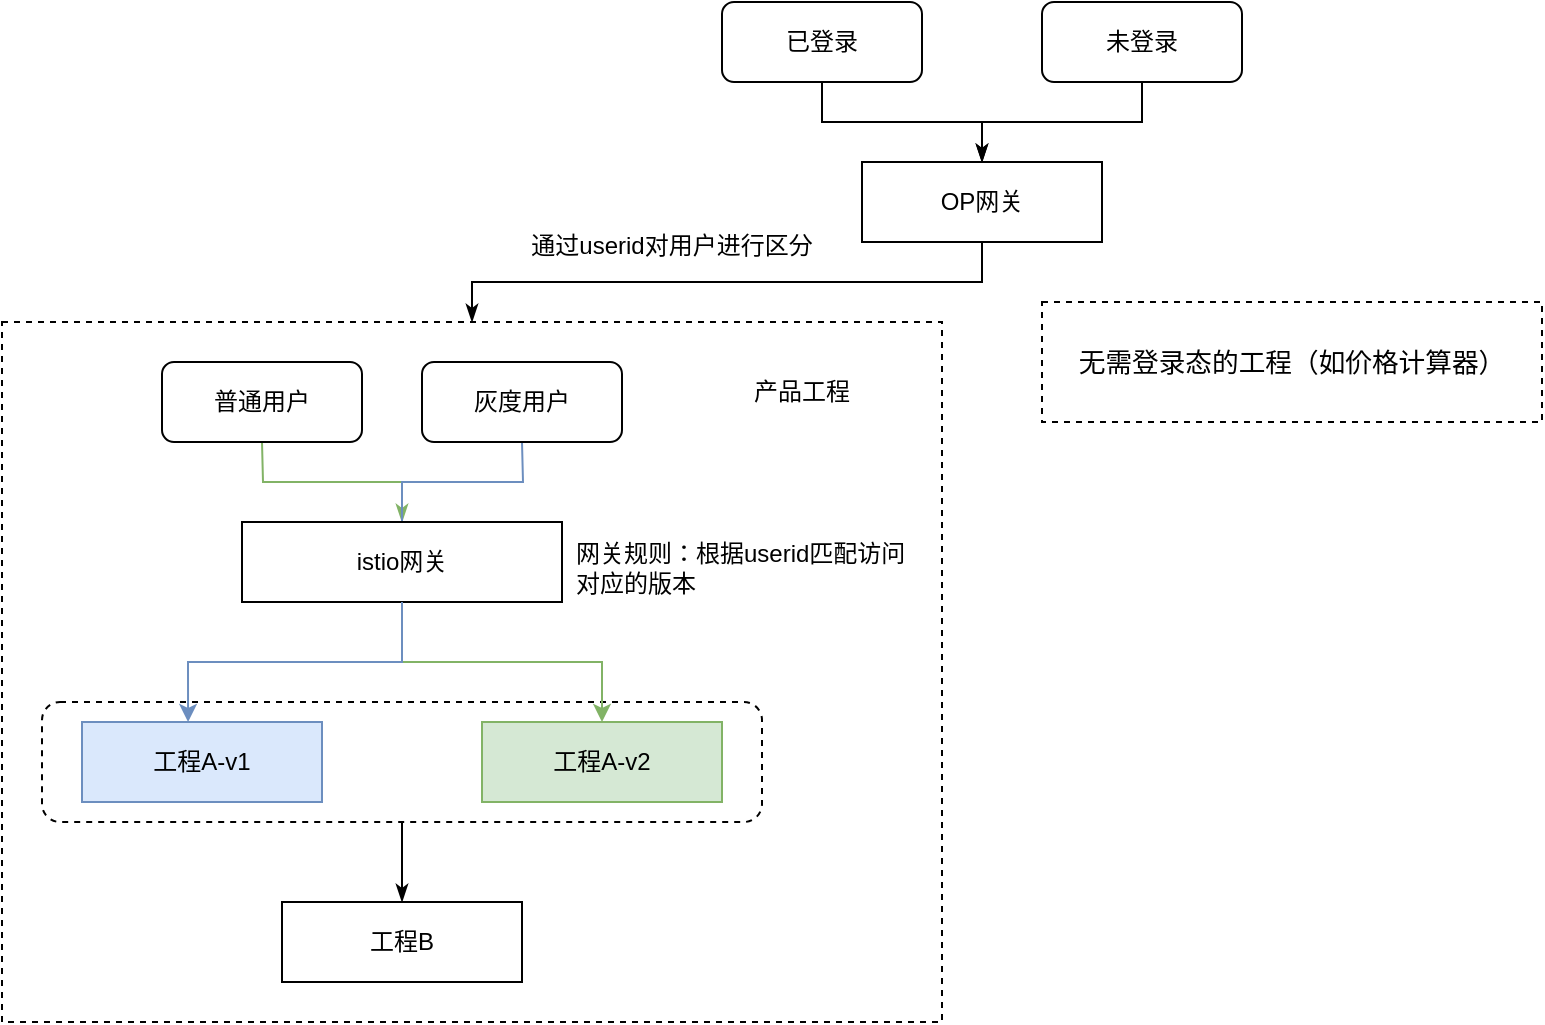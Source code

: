 <mxfile version="15.9.1" type="github">
  <diagram id="BsrSYLADrxwHd4PoiwjR" name="Page-1">
    <mxGraphModel dx="1186" dy="1806" grid="1" gridSize="10" guides="1" tooltips="1" connect="1" arrows="1" fold="1" page="1" pageScale="1" pageWidth="827" pageHeight="1169" math="0" shadow="0">
      <root>
        <mxCell id="0" />
        <mxCell id="1" parent="0" />
        <mxCell id="yCw_OrKiYoNmUvBbTZuA-59" style="edgeStyle=orthogonalEdgeStyle;rounded=0;orthogonalLoop=1;jettySize=auto;html=1;startArrow=none;startFill=0;endArrow=classicThin;endFill=1;" edge="1" parent="1" source="yCw_OrKiYoNmUvBbTZuA-36" target="yCw_OrKiYoNmUvBbTZuA-34">
          <mxGeometry relative="1" as="geometry" />
        </mxCell>
        <mxCell id="yCw_OrKiYoNmUvBbTZuA-36" value="OP网关" style="rounded=0;whiteSpace=wrap;html=1;fillColor=none;" vertex="1" parent="1">
          <mxGeometry x="620" y="-50" width="120" height="40" as="geometry" />
        </mxCell>
        <mxCell id="yCw_OrKiYoNmUvBbTZuA-52" style="edgeStyle=orthogonalEdgeStyle;rounded=0;orthogonalLoop=1;jettySize=auto;html=1;entryX=0.5;entryY=0;entryDx=0;entryDy=0;startArrow=none;startFill=0;endArrow=classicThin;endFill=1;" edge="1" parent="1" source="yCw_OrKiYoNmUvBbTZuA-48" target="yCw_OrKiYoNmUvBbTZuA-36">
          <mxGeometry relative="1" as="geometry" />
        </mxCell>
        <mxCell id="yCw_OrKiYoNmUvBbTZuA-48" value="已登录" style="rounded=1;whiteSpace=wrap;html=1;fillColor=none;" vertex="1" parent="1">
          <mxGeometry x="550" y="-130" width="100" height="40" as="geometry" />
        </mxCell>
        <mxCell id="yCw_OrKiYoNmUvBbTZuA-53" style="edgeStyle=orthogonalEdgeStyle;rounded=0;orthogonalLoop=1;jettySize=auto;html=1;entryX=0.5;entryY=0;entryDx=0;entryDy=0;startArrow=none;startFill=0;endArrow=classicThin;endFill=1;" edge="1" parent="1" source="yCw_OrKiYoNmUvBbTZuA-49" target="yCw_OrKiYoNmUvBbTZuA-36">
          <mxGeometry relative="1" as="geometry" />
        </mxCell>
        <mxCell id="yCw_OrKiYoNmUvBbTZuA-49" value="未登录" style="rounded=1;whiteSpace=wrap;html=1;fillColor=none;" vertex="1" parent="1">
          <mxGeometry x="710" y="-130" width="100" height="40" as="geometry" />
        </mxCell>
        <mxCell id="yCw_OrKiYoNmUvBbTZuA-56" value="" style="group" vertex="1" connectable="0" parent="1">
          <mxGeometry x="190" y="30" width="470" height="350" as="geometry" />
        </mxCell>
        <mxCell id="yCw_OrKiYoNmUvBbTZuA-34" value="" style="rounded=0;whiteSpace=wrap;html=1;dashed=1;fillColor=none;" vertex="1" parent="yCw_OrKiYoNmUvBbTZuA-56">
          <mxGeometry width="470" height="350" as="geometry" />
        </mxCell>
        <mxCell id="yCw_OrKiYoNmUvBbTZuA-30" value="" style="rounded=1;whiteSpace=wrap;html=1;fillColor=none;dashed=1;" vertex="1" parent="yCw_OrKiYoNmUvBbTZuA-56">
          <mxGeometry x="20" y="190" width="360" height="60" as="geometry" />
        </mxCell>
        <mxCell id="yCw_OrKiYoNmUvBbTZuA-21" style="edgeStyle=orthogonalEdgeStyle;rounded=0;orthogonalLoop=1;jettySize=auto;html=1;endArrow=none;endFill=0;startArrow=classicThin;startFill=1;fillColor=#d5e8d4;strokeColor=#82b366;" edge="1" parent="yCw_OrKiYoNmUvBbTZuA-56" source="yCw_OrKiYoNmUvBbTZuA-1">
          <mxGeometry relative="1" as="geometry">
            <mxPoint x="130" y="60" as="targetPoint" />
          </mxGeometry>
        </mxCell>
        <mxCell id="yCw_OrKiYoNmUvBbTZuA-22" style="edgeStyle=orthogonalEdgeStyle;rounded=0;orthogonalLoop=1;jettySize=auto;html=1;endArrow=none;endFill=0;fillColor=#dae8fc;strokeColor=#6c8ebf;" edge="1" parent="yCw_OrKiYoNmUvBbTZuA-56" source="yCw_OrKiYoNmUvBbTZuA-1">
          <mxGeometry relative="1" as="geometry">
            <mxPoint x="260" y="60" as="targetPoint" />
          </mxGeometry>
        </mxCell>
        <mxCell id="yCw_OrKiYoNmUvBbTZuA-1" value="istio网关" style="rounded=0;whiteSpace=wrap;html=1;" vertex="1" parent="yCw_OrKiYoNmUvBbTZuA-56">
          <mxGeometry x="120" y="100" width="160" height="40" as="geometry" />
        </mxCell>
        <mxCell id="yCw_OrKiYoNmUvBbTZuA-14" value="工程A-v1" style="rounded=0;whiteSpace=wrap;html=1;fillColor=#dae8fc;strokeColor=#6c8ebf;" vertex="1" parent="yCw_OrKiYoNmUvBbTZuA-56">
          <mxGeometry x="40" y="200" width="120" height="40" as="geometry" />
        </mxCell>
        <mxCell id="yCw_OrKiYoNmUvBbTZuA-15" value="工程A-v2" style="rounded=0;whiteSpace=wrap;html=1;fillColor=#d5e8d4;strokeColor=#82b366;" vertex="1" parent="yCw_OrKiYoNmUvBbTZuA-56">
          <mxGeometry x="240" y="200" width="120" height="40" as="geometry" />
        </mxCell>
        <mxCell id="yCw_OrKiYoNmUvBbTZuA-29" value="网关规则：根据userid匹配访问对应的版本" style="text;html=1;strokeColor=none;fillColor=none;align=left;verticalAlign=middle;whiteSpace=wrap;rounded=0;" vertex="1" parent="yCw_OrKiYoNmUvBbTZuA-56">
          <mxGeometry x="285" y="108" width="170" height="30" as="geometry" />
        </mxCell>
        <mxCell id="yCw_OrKiYoNmUvBbTZuA-18" style="edgeStyle=orthogonalEdgeStyle;rounded=0;orthogonalLoop=1;jettySize=auto;html=1;fillColor=#d5e8d4;strokeColor=#82b366;" edge="1" parent="yCw_OrKiYoNmUvBbTZuA-56" source="yCw_OrKiYoNmUvBbTZuA-1" target="yCw_OrKiYoNmUvBbTZuA-15">
          <mxGeometry relative="1" as="geometry" />
        </mxCell>
        <mxCell id="yCw_OrKiYoNmUvBbTZuA-19" style="edgeStyle=orthogonalEdgeStyle;rounded=0;orthogonalLoop=1;jettySize=auto;html=1;entryX=0.442;entryY=0;entryDx=0;entryDy=0;entryPerimeter=0;fillColor=#dae8fc;strokeColor=#6c8ebf;" edge="1" parent="yCw_OrKiYoNmUvBbTZuA-56" source="yCw_OrKiYoNmUvBbTZuA-1" target="yCw_OrKiYoNmUvBbTZuA-14">
          <mxGeometry relative="1" as="geometry" />
        </mxCell>
        <mxCell id="yCw_OrKiYoNmUvBbTZuA-31" value="工程B" style="rounded=0;whiteSpace=wrap;html=1;" vertex="1" parent="yCw_OrKiYoNmUvBbTZuA-56">
          <mxGeometry x="140" y="290" width="120" height="40" as="geometry" />
        </mxCell>
        <mxCell id="yCw_OrKiYoNmUvBbTZuA-32" style="edgeStyle=orthogonalEdgeStyle;rounded=0;orthogonalLoop=1;jettySize=auto;html=1;startArrow=none;startFill=0;endArrow=classicThin;endFill=1;" edge="1" parent="yCw_OrKiYoNmUvBbTZuA-56" source="yCw_OrKiYoNmUvBbTZuA-30" target="yCw_OrKiYoNmUvBbTZuA-31">
          <mxGeometry relative="1" as="geometry" />
        </mxCell>
        <mxCell id="yCw_OrKiYoNmUvBbTZuA-35" value="产品工程" style="text;html=1;strokeColor=none;fillColor=none;align=center;verticalAlign=middle;whiteSpace=wrap;rounded=0;dashed=1;" vertex="1" parent="yCw_OrKiYoNmUvBbTZuA-56">
          <mxGeometry x="360" y="20" width="80" height="30" as="geometry" />
        </mxCell>
        <mxCell id="yCw_OrKiYoNmUvBbTZuA-41" value="普通用户" style="rounded=1;whiteSpace=wrap;html=1;fillColor=none;" vertex="1" parent="yCw_OrKiYoNmUvBbTZuA-56">
          <mxGeometry x="80" y="20" width="100" height="40" as="geometry" />
        </mxCell>
        <mxCell id="yCw_OrKiYoNmUvBbTZuA-42" value="灰度用户" style="rounded=1;whiteSpace=wrap;html=1;fillColor=none;" vertex="1" parent="yCw_OrKiYoNmUvBbTZuA-56">
          <mxGeometry x="210" y="20" width="100" height="40" as="geometry" />
        </mxCell>
        <mxCell id="yCw_OrKiYoNmUvBbTZuA-57" value="&lt;div style=&quot;text-align: left&quot;&gt;&lt;font face=&quot;droid sans fallback&quot;&gt;&lt;span style=&quot;font-size: 13.33px&quot;&gt;无需登录态的工程（如价格计算器）&lt;/span&gt;&lt;/font&gt;&lt;/div&gt;" style="rounded=0;whiteSpace=wrap;html=1;fillColor=none;dashed=1;" vertex="1" parent="1">
          <mxGeometry x="710" y="20" width="250" height="60" as="geometry" />
        </mxCell>
        <mxCell id="yCw_OrKiYoNmUvBbTZuA-60" value="通过userid对用户进行区分" style="text;html=1;strokeColor=none;fillColor=none;align=center;verticalAlign=middle;whiteSpace=wrap;rounded=0;dashed=1;" vertex="1" parent="1">
          <mxGeometry x="450" y="-23" width="150" height="30" as="geometry" />
        </mxCell>
      </root>
    </mxGraphModel>
  </diagram>
</mxfile>
